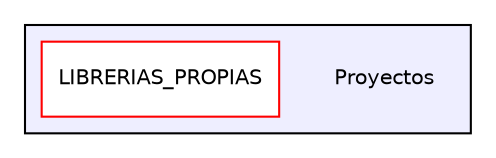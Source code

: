 digraph "D:/Proyectos" {
  compound=true
  node [ fontsize="10", fontname="Helvetica"];
  edge [ labelfontsize="10", labelfontname="Helvetica"];
  subgraph clusterdir_0846f012bff90a31a4dea0686e78763a {
    graph [ bgcolor="#eeeeff", pencolor="black", label="" URL="dir_0846f012bff90a31a4dea0686e78763a.html"];
    dir_0846f012bff90a31a4dea0686e78763a [shape=plaintext label="Proyectos"];
  dir_60f42ad8e17e575de79d1357c016257f [shape=box label="LIBRERIAS_PROPIAS" fillcolor="white" style="filled" color="red" URL="dir_60f42ad8e17e575de79d1357c016257f.html"];
  }
}
